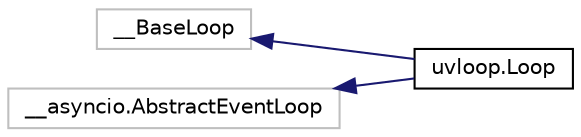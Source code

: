 digraph "Graphical Class Hierarchy"
{
 // LATEX_PDF_SIZE
  edge [fontname="Helvetica",fontsize="10",labelfontname="Helvetica",labelfontsize="10"];
  node [fontname="Helvetica",fontsize="10",shape=record];
  rankdir="LR";
  Node2 [label="__BaseLoop",height=0.2,width=0.4,color="grey75", fillcolor="white", style="filled",tooltip=" "];
  Node2 -> Node0 [dir="back",color="midnightblue",fontsize="10",style="solid",fontname="Helvetica"];
  Node0 [label="uvloop.Loop",height=0.2,width=0.4,color="black", fillcolor="white", style="filled",URL="$classuvloop_1_1Loop.html",tooltip=" "];
  Node1600 [label="__asyncio.AbstractEventLoop",height=0.2,width=0.4,color="grey75", fillcolor="white", style="filled",tooltip=" "];
  Node1600 -> Node0 [dir="back",color="midnightblue",fontsize="10",style="solid",fontname="Helvetica"];
}
